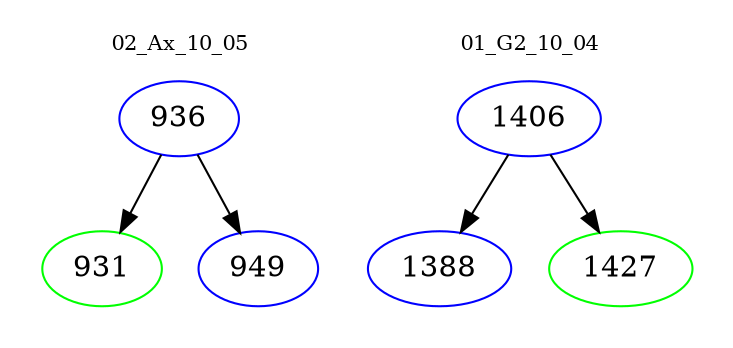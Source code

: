 digraph{
subgraph cluster_0 {
color = white
label = "02_Ax_10_05";
fontsize=10;
T0_936 [label="936", color="blue"]
T0_936 -> T0_931 [color="black"]
T0_931 [label="931", color="green"]
T0_936 -> T0_949 [color="black"]
T0_949 [label="949", color="blue"]
}
subgraph cluster_1 {
color = white
label = "01_G2_10_04";
fontsize=10;
T1_1406 [label="1406", color="blue"]
T1_1406 -> T1_1388 [color="black"]
T1_1388 [label="1388", color="blue"]
T1_1406 -> T1_1427 [color="black"]
T1_1427 [label="1427", color="green"]
}
}
